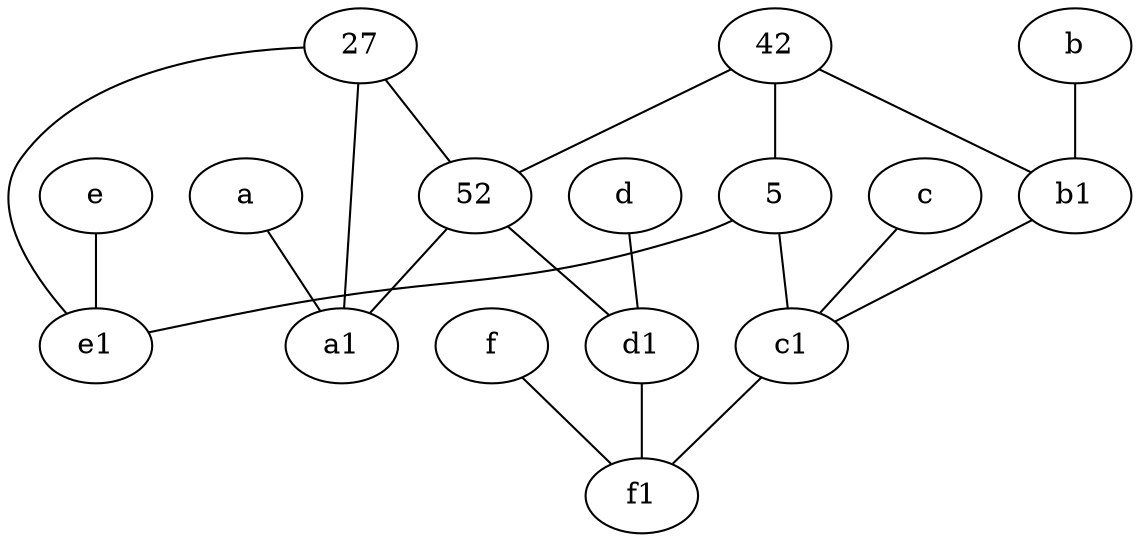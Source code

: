 graph {
	node [labelfontsize=50]
	e [labelfontsize=50 pos="7,9!"]
	d [labelfontsize=50 pos="2,5!"]
	f1 [labelfontsize=50 pos="3,8!"]
	e1 [labelfontsize=50 pos="7,7!"]
	d1 [labelfontsize=50 pos="3,5!"]
	27 [labelfontsize=50]
	f [labelfontsize=50 pos="3,9!"]
	b [labelfontsize=50 pos="10,4!"]
	a [labelfontsize=50 pos="8,2!"]
	5 [labelfontsize=50]
	a1 [labelfontsize=50 pos="8,3!"]
	c [labelfontsize=50 pos="4.5,2!"]
	c1 [labelfontsize=50 pos="4.5,3!"]
	52 [labelfontsize=50]
	42 [labelfontsize=50]
	b1 [labelfontsize=50 pos="9,4!"]
	f -- f1
	27 -- e1
	42 -- 52
	b1 -- c1
	27 -- a1
	42 -- 5
	b -- b1
	5 -- e1
	d -- d1
	5 -- c1
	42 -- b1
	52 -- d1
	c1 -- f1
	c -- c1
	e -- e1
	27 -- 52
	52 -- a1
	a -- a1
	d1 -- f1
}
